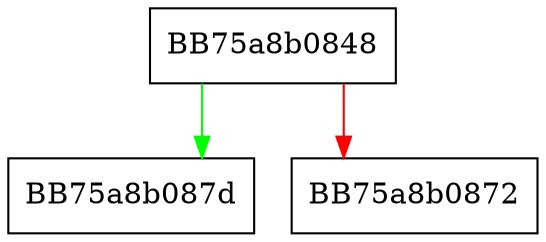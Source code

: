 digraph ConvertDataToDword {
  node [shape="box"];
  graph [splines=ortho];
  BB75a8b0848 -> BB75a8b087d [color="green"];
  BB75a8b0848 -> BB75a8b0872 [color="red"];
}